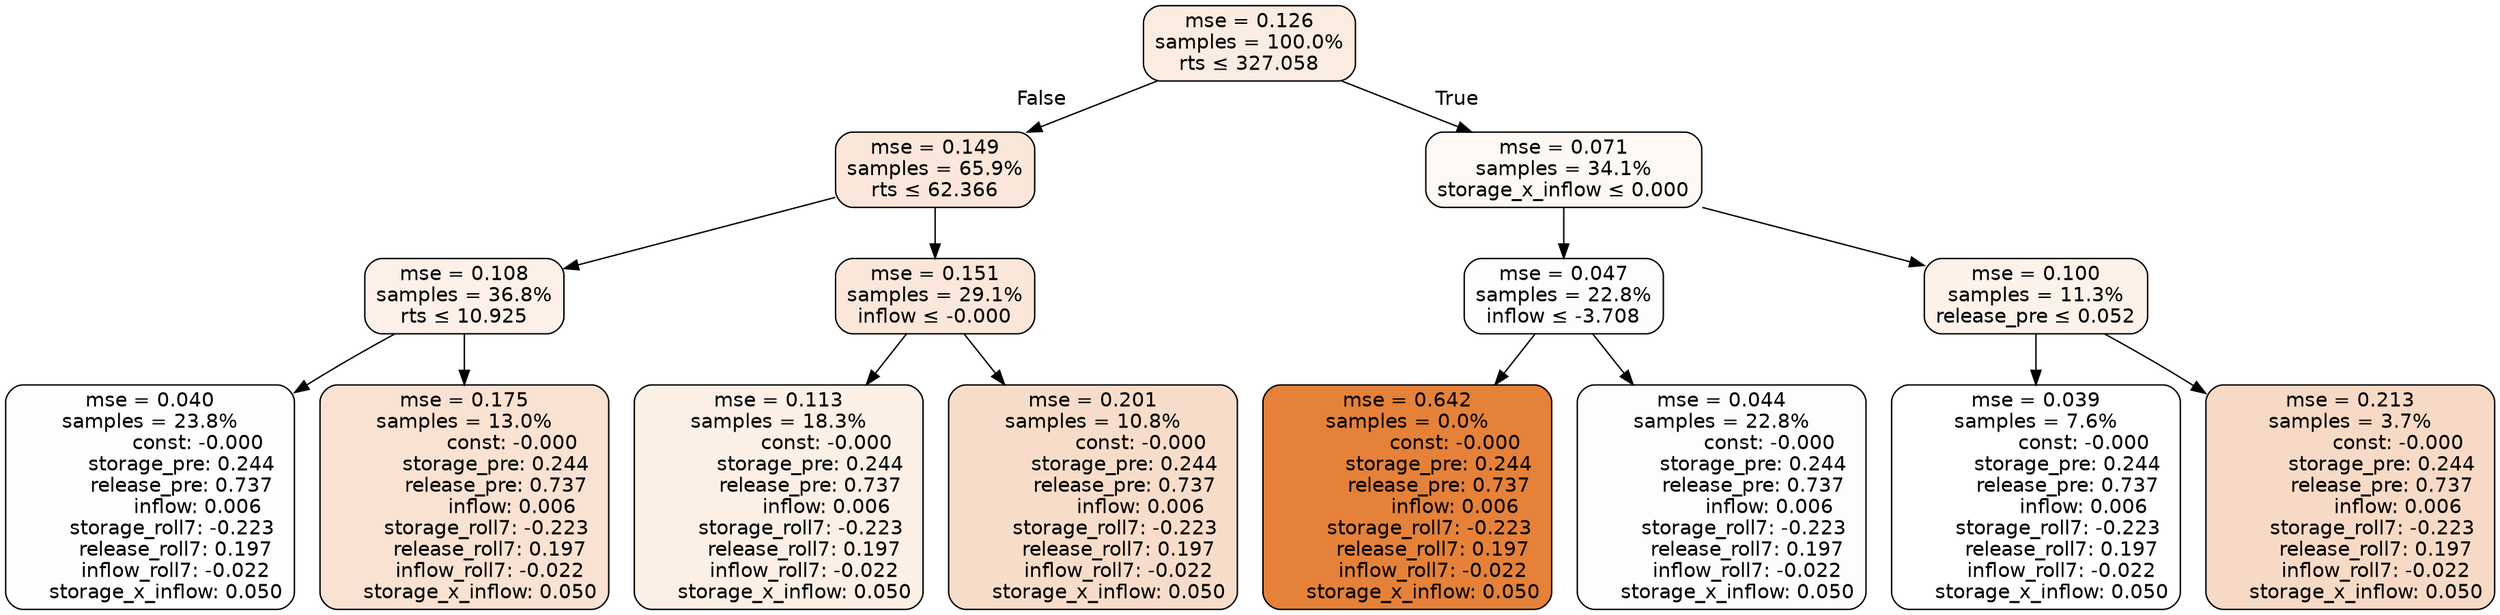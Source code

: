 digraph tree {
node [shape=rectangle, style="filled, rounded", color="black", fontname=helvetica] ;
edge [fontname=helvetica] ;
	"0" [label="mse = 0.126
samples = 100.0%
rts &le; 327.058", fillcolor="#fbece2"]
	"1" [label="mse = 0.149
samples = 65.9%
rts &le; 62.366", fillcolor="#fae7da"]
	"2" [label="mse = 0.108
samples = 36.8%
rts &le; 10.925", fillcolor="#fcf0e8"]
	"3" [label="mse = 0.040
samples = 23.8%
               const: -0.000
          storage_pre: 0.244
          release_pre: 0.737
               inflow: 0.006
       storage_roll7: -0.223
        release_roll7: 0.197
        inflow_roll7: -0.022
     storage_x_inflow: 0.050", fillcolor="#fefefe"]
	"4" [label="mse = 0.175
samples = 13.0%
               const: -0.000
          storage_pre: 0.244
          release_pre: 0.737
               inflow: 0.006
       storage_roll7: -0.223
        release_roll7: 0.197
        inflow_roll7: -0.022
     storage_x_inflow: 0.050", fillcolor="#f9e2d2"]
	"5" [label="mse = 0.151
samples = 29.1%
inflow &le; -0.000", fillcolor="#fae7da"]
	"6" [label="mse = 0.113
samples = 18.3%
               const: -0.000
          storage_pre: 0.244
          release_pre: 0.737
               inflow: 0.006
       storage_roll7: -0.223
        release_roll7: 0.197
        inflow_roll7: -0.022
     storage_x_inflow: 0.050", fillcolor="#fbefe6"]
	"7" [label="mse = 0.201
samples = 10.8%
               const: -0.000
          storage_pre: 0.244
          release_pre: 0.737
               inflow: 0.006
       storage_roll7: -0.223
        release_roll7: 0.197
        inflow_roll7: -0.022
     storage_x_inflow: 0.050", fillcolor="#f7ddc9"]
	"8" [label="mse = 0.071
samples = 34.1%
storage_x_inflow &le; 0.000", fillcolor="#fdf8f4"]
	"9" [label="mse = 0.047
samples = 22.8%
inflow &le; -3.708", fillcolor="#fefdfc"]
	"10" [label="mse = 0.642
samples = 0.0%
               const: -0.000
          storage_pre: 0.244
          release_pre: 0.737
               inflow: 0.006
       storage_roll7: -0.223
        release_roll7: 0.197
        inflow_roll7: -0.022
     storage_x_inflow: 0.050", fillcolor="#e58139"]
	"11" [label="mse = 0.044
samples = 22.8%
               const: -0.000
          storage_pre: 0.244
          release_pre: 0.737
               inflow: 0.006
       storage_roll7: -0.223
        release_roll7: 0.197
        inflow_roll7: -0.022
     storage_x_inflow: 0.050", fillcolor="#fefdfd"]
	"12" [label="mse = 0.100
samples = 11.3%
release_pre &le; 0.052", fillcolor="#fcf2ea"]
	"13" [label="mse = 0.039
samples = 7.6%
               const: -0.000
          storage_pre: 0.244
          release_pre: 0.737
               inflow: 0.006
       storage_roll7: -0.223
        release_roll7: 0.197
        inflow_roll7: -0.022
     storage_x_inflow: 0.050", fillcolor="#ffffff"]
	"14" [label="mse = 0.213
samples = 3.7%
               const: -0.000
          storage_pre: 0.244
          release_pre: 0.737
               inflow: 0.006
       storage_roll7: -0.223
        release_roll7: 0.197
        inflow_roll7: -0.022
     storage_x_inflow: 0.050", fillcolor="#f7dac5"]

	"0" -> "1" [labeldistance=2.5, labelangle=45, headlabel="False"]
	"1" -> "2"
	"2" -> "3"
	"2" -> "4"
	"1" -> "5"
	"5" -> "6"
	"5" -> "7"
	"0" -> "8" [labeldistance=2.5, labelangle=-45, headlabel="True"]
	"8" -> "9"
	"9" -> "10"
	"9" -> "11"
	"8" -> "12"
	"12" -> "13"
	"12" -> "14"
}